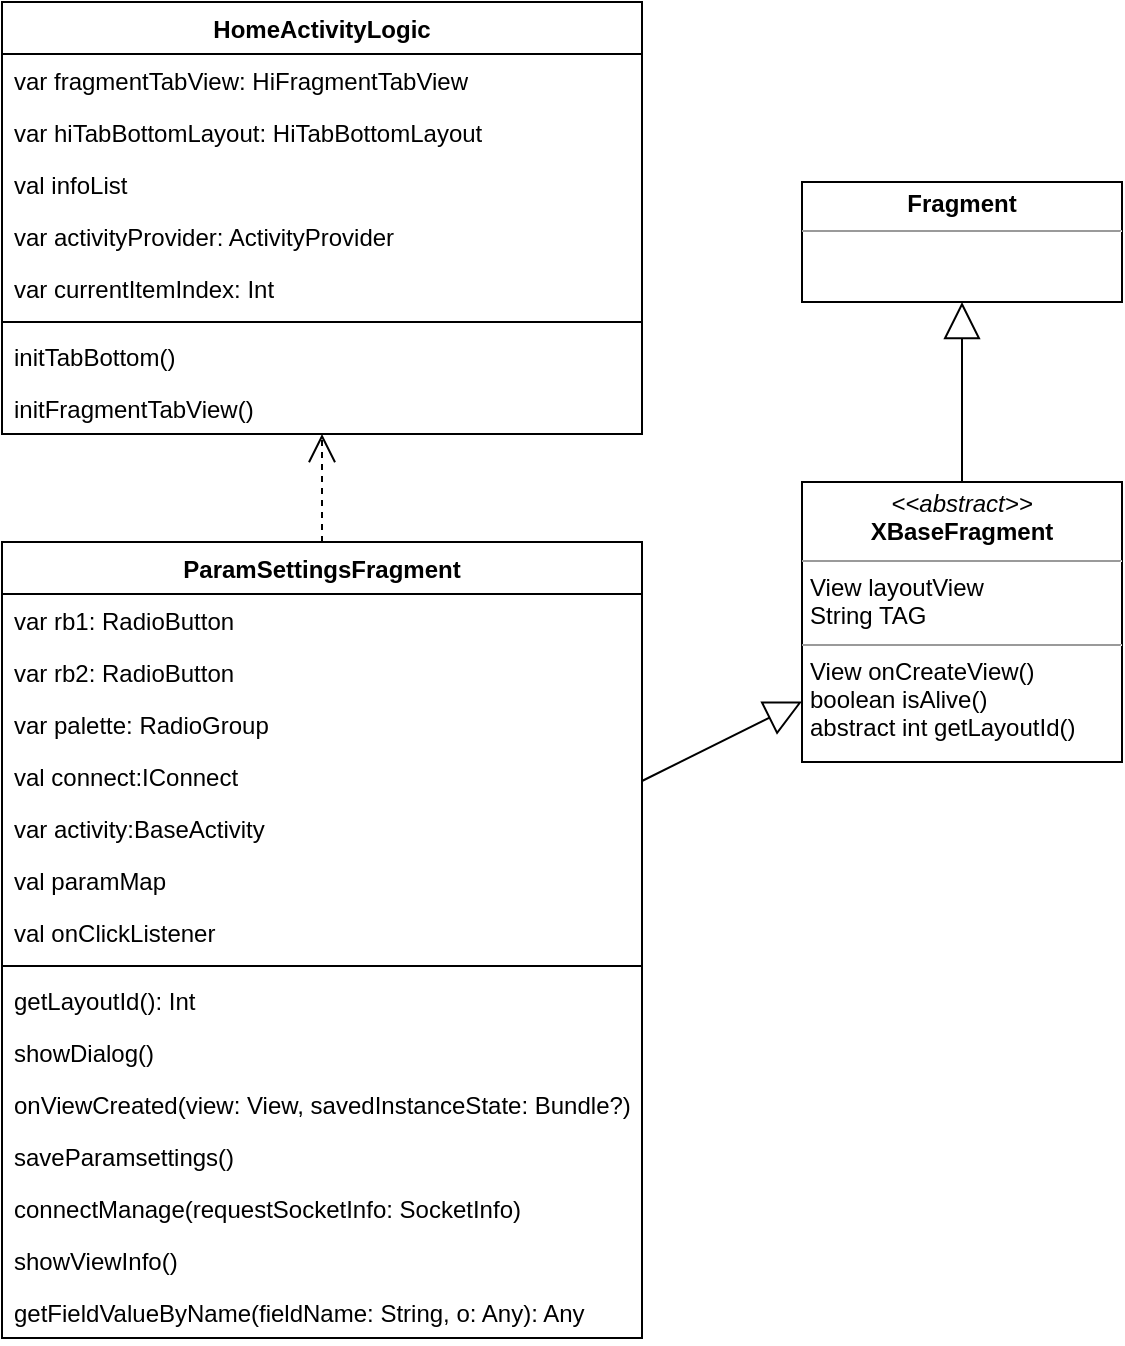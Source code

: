 <mxfile version="13.10.8" type="github">
  <diagram id="C5RBs43oDa-KdzZeNtuy" name="Page-1">
    <mxGraphModel dx="813" dy="1604" grid="1" gridSize="10" guides="1" tooltips="1" connect="1" arrows="1" fold="1" page="1" pageScale="1" pageWidth="827" pageHeight="1169" math="0" shadow="0">
      <root>
        <mxCell id="WIyWlLk6GJQsqaUBKTNV-0" />
        <mxCell id="WIyWlLk6GJQsqaUBKTNV-1" parent="WIyWlLk6GJQsqaUBKTNV-0" />
        <mxCell id="lFGjN6Wgalc6jDTq9tL_-0" value="ParamSettingsFragment" style="swimlane;fontStyle=1;align=center;verticalAlign=top;childLayout=stackLayout;horizontal=1;startSize=26;horizontalStack=0;resizeParent=1;resizeParentMax=0;resizeLast=0;collapsible=1;marginBottom=0;" vertex="1" parent="WIyWlLk6GJQsqaUBKTNV-1">
          <mxGeometry x="320" y="90" width="320" height="398" as="geometry" />
        </mxCell>
        <mxCell id="lFGjN6Wgalc6jDTq9tL_-1" value="var rb1: RadioButton" style="text;strokeColor=none;fillColor=none;align=left;verticalAlign=top;spacingLeft=4;spacingRight=4;overflow=hidden;rotatable=0;points=[[0,0.5],[1,0.5]];portConstraint=eastwest;" vertex="1" parent="lFGjN6Wgalc6jDTq9tL_-0">
          <mxGeometry y="26" width="320" height="26" as="geometry" />
        </mxCell>
        <mxCell id="lFGjN6Wgalc6jDTq9tL_-4" value="var rb2: RadioButton" style="text;strokeColor=none;fillColor=none;align=left;verticalAlign=top;spacingLeft=4;spacingRight=4;overflow=hidden;rotatable=0;points=[[0,0.5],[1,0.5]];portConstraint=eastwest;" vertex="1" parent="lFGjN6Wgalc6jDTq9tL_-0">
          <mxGeometry y="52" width="320" height="26" as="geometry" />
        </mxCell>
        <mxCell id="lFGjN6Wgalc6jDTq9tL_-5" value="var palette: RadioGroup" style="text;strokeColor=none;fillColor=none;align=left;verticalAlign=top;spacingLeft=4;spacingRight=4;overflow=hidden;rotatable=0;points=[[0,0.5],[1,0.5]];portConstraint=eastwest;" vertex="1" parent="lFGjN6Wgalc6jDTq9tL_-0">
          <mxGeometry y="78" width="320" height="26" as="geometry" />
        </mxCell>
        <mxCell id="lFGjN6Wgalc6jDTq9tL_-6" value="val connect:IConnect" style="text;strokeColor=none;fillColor=none;align=left;verticalAlign=top;spacingLeft=4;spacingRight=4;overflow=hidden;rotatable=0;points=[[0,0.5],[1,0.5]];portConstraint=eastwest;" vertex="1" parent="lFGjN6Wgalc6jDTq9tL_-0">
          <mxGeometry y="104" width="320" height="26" as="geometry" />
        </mxCell>
        <mxCell id="lFGjN6Wgalc6jDTq9tL_-7" value="var activity:BaseActivity" style="text;strokeColor=none;fillColor=none;align=left;verticalAlign=top;spacingLeft=4;spacingRight=4;overflow=hidden;rotatable=0;points=[[0,0.5],[1,0.5]];portConstraint=eastwest;" vertex="1" parent="lFGjN6Wgalc6jDTq9tL_-0">
          <mxGeometry y="130" width="320" height="26" as="geometry" />
        </mxCell>
        <mxCell id="lFGjN6Wgalc6jDTq9tL_-8" value="val paramMap" style="text;strokeColor=none;fillColor=none;align=left;verticalAlign=top;spacingLeft=4;spacingRight=4;overflow=hidden;rotatable=0;points=[[0,0.5],[1,0.5]];portConstraint=eastwest;" vertex="1" parent="lFGjN6Wgalc6jDTq9tL_-0">
          <mxGeometry y="156" width="320" height="26" as="geometry" />
        </mxCell>
        <mxCell id="lFGjN6Wgalc6jDTq9tL_-13" value="val onClickListener" style="text;strokeColor=none;fillColor=none;align=left;verticalAlign=top;spacingLeft=4;spacingRight=4;overflow=hidden;rotatable=0;points=[[0,0.5],[1,0.5]];portConstraint=eastwest;" vertex="1" parent="lFGjN6Wgalc6jDTq9tL_-0">
          <mxGeometry y="182" width="320" height="26" as="geometry" />
        </mxCell>
        <mxCell id="lFGjN6Wgalc6jDTq9tL_-2" value="" style="line;strokeWidth=1;fillColor=none;align=left;verticalAlign=middle;spacingTop=-1;spacingLeft=3;spacingRight=3;rotatable=0;labelPosition=right;points=[];portConstraint=eastwest;" vertex="1" parent="lFGjN6Wgalc6jDTq9tL_-0">
          <mxGeometry y="208" width="320" height="8" as="geometry" />
        </mxCell>
        <mxCell id="lFGjN6Wgalc6jDTq9tL_-3" value="getLayoutId(): Int" style="text;strokeColor=none;fillColor=none;align=left;verticalAlign=top;spacingLeft=4;spacingRight=4;overflow=hidden;rotatable=0;points=[[0,0.5],[1,0.5]];portConstraint=eastwest;" vertex="1" parent="lFGjN6Wgalc6jDTq9tL_-0">
          <mxGeometry y="216" width="320" height="26" as="geometry" />
        </mxCell>
        <mxCell id="lFGjN6Wgalc6jDTq9tL_-10" value="showDialog()" style="text;strokeColor=none;fillColor=none;align=left;verticalAlign=top;spacingLeft=4;spacingRight=4;overflow=hidden;rotatable=0;points=[[0,0.5],[1,0.5]];portConstraint=eastwest;" vertex="1" parent="lFGjN6Wgalc6jDTq9tL_-0">
          <mxGeometry y="242" width="320" height="26" as="geometry" />
        </mxCell>
        <mxCell id="lFGjN6Wgalc6jDTq9tL_-11" value="onViewCreated(view: View, savedInstanceState: Bundle?)" style="text;strokeColor=none;fillColor=none;align=left;verticalAlign=top;spacingLeft=4;spacingRight=4;overflow=hidden;rotatable=0;points=[[0,0.5],[1,0.5]];portConstraint=eastwest;" vertex="1" parent="lFGjN6Wgalc6jDTq9tL_-0">
          <mxGeometry y="268" width="320" height="26" as="geometry" />
        </mxCell>
        <mxCell id="lFGjN6Wgalc6jDTq9tL_-12" value="saveParamsettings()" style="text;strokeColor=none;fillColor=none;align=left;verticalAlign=top;spacingLeft=4;spacingRight=4;overflow=hidden;rotatable=0;points=[[0,0.5],[1,0.5]];portConstraint=eastwest;" vertex="1" parent="lFGjN6Wgalc6jDTq9tL_-0">
          <mxGeometry y="294" width="320" height="26" as="geometry" />
        </mxCell>
        <mxCell id="lFGjN6Wgalc6jDTq9tL_-14" value="connectManage(requestSocketInfo: SocketInfo)" style="text;strokeColor=none;fillColor=none;align=left;verticalAlign=top;spacingLeft=4;spacingRight=4;overflow=hidden;rotatable=0;points=[[0,0.5],[1,0.5]];portConstraint=eastwest;" vertex="1" parent="lFGjN6Wgalc6jDTq9tL_-0">
          <mxGeometry y="320" width="320" height="26" as="geometry" />
        </mxCell>
        <mxCell id="lFGjN6Wgalc6jDTq9tL_-15" value="showViewInfo()" style="text;strokeColor=none;fillColor=none;align=left;verticalAlign=top;spacingLeft=4;spacingRight=4;overflow=hidden;rotatable=0;points=[[0,0.5],[1,0.5]];portConstraint=eastwest;" vertex="1" parent="lFGjN6Wgalc6jDTq9tL_-0">
          <mxGeometry y="346" width="320" height="26" as="geometry" />
        </mxCell>
        <mxCell id="lFGjN6Wgalc6jDTq9tL_-16" value="getFieldValueByName(fieldName: String, o: Any): Any" style="text;strokeColor=none;fillColor=none;align=left;verticalAlign=top;spacingLeft=4;spacingRight=4;overflow=hidden;rotatable=0;points=[[0,0.5],[1,0.5]];portConstraint=eastwest;" vertex="1" parent="lFGjN6Wgalc6jDTq9tL_-0">
          <mxGeometry y="372" width="320" height="26" as="geometry" />
        </mxCell>
        <mxCell id="lFGjN6Wgalc6jDTq9tL_-17" value="&lt;p style=&quot;margin: 0px ; margin-top: 4px ; text-align: center&quot;&gt;&lt;i&gt;&amp;lt;&amp;lt;abstract&amp;gt;&amp;gt;&lt;/i&gt;&lt;br&gt;&lt;b&gt;XBaseFragment&lt;/b&gt;&lt;br&gt;&lt;/p&gt;&lt;hr size=&quot;1&quot;&gt;&lt;p style=&quot;margin: 0px ; margin-left: 4px&quot;&gt;View layoutView&lt;br&gt;String TAG&lt;/p&gt;&lt;hr size=&quot;1&quot;&gt;&lt;p style=&quot;margin: 0px ; margin-left: 4px&quot;&gt;View onCreateView()&lt;br&gt;boolean isAlive()&lt;/p&gt;&lt;p style=&quot;margin: 0px ; margin-left: 4px&quot;&gt;abstract int getLayoutId()&lt;br&gt;&lt;/p&gt;" style="verticalAlign=top;align=left;overflow=fill;fontSize=12;fontFamily=Helvetica;html=1;" vertex="1" parent="WIyWlLk6GJQsqaUBKTNV-1">
          <mxGeometry x="720" y="60" width="160" height="140" as="geometry" />
        </mxCell>
        <mxCell id="lFGjN6Wgalc6jDTq9tL_-18" value="" style="endArrow=block;endSize=16;endFill=0;html=1;" edge="1" parent="WIyWlLk6GJQsqaUBKTNV-1" source="lFGjN6Wgalc6jDTq9tL_-0" target="lFGjN6Wgalc6jDTq9tL_-17">
          <mxGeometry width="160" relative="1" as="geometry">
            <mxPoint x="270" y="70" as="sourcePoint" />
            <mxPoint x="430" y="70" as="targetPoint" />
          </mxGeometry>
        </mxCell>
        <mxCell id="lFGjN6Wgalc6jDTq9tL_-19" value="HomeActivityLogic" style="swimlane;fontStyle=1;align=center;verticalAlign=top;childLayout=stackLayout;horizontal=1;startSize=26;horizontalStack=0;resizeParent=1;resizeParentMax=0;resizeLast=0;collapsible=1;marginBottom=0;" vertex="1" parent="WIyWlLk6GJQsqaUBKTNV-1">
          <mxGeometry x="320" y="-180" width="320" height="216" as="geometry" />
        </mxCell>
        <mxCell id="lFGjN6Wgalc6jDTq9tL_-20" value="var fragmentTabView: HiFragmentTabView" style="text;strokeColor=none;fillColor=none;align=left;verticalAlign=top;spacingLeft=4;spacingRight=4;overflow=hidden;rotatable=0;points=[[0,0.5],[1,0.5]];portConstraint=eastwest;" vertex="1" parent="lFGjN6Wgalc6jDTq9tL_-19">
          <mxGeometry y="26" width="320" height="26" as="geometry" />
        </mxCell>
        <mxCell id="lFGjN6Wgalc6jDTq9tL_-21" value="var hiTabBottomLayout: HiTabBottomLayout" style="text;strokeColor=none;fillColor=none;align=left;verticalAlign=top;spacingLeft=4;spacingRight=4;overflow=hidden;rotatable=0;points=[[0,0.5],[1,0.5]];portConstraint=eastwest;" vertex="1" parent="lFGjN6Wgalc6jDTq9tL_-19">
          <mxGeometry y="52" width="320" height="26" as="geometry" />
        </mxCell>
        <mxCell id="lFGjN6Wgalc6jDTq9tL_-22" value="val infoList" style="text;strokeColor=none;fillColor=none;align=left;verticalAlign=top;spacingLeft=4;spacingRight=4;overflow=hidden;rotatable=0;points=[[0,0.5],[1,0.5]];portConstraint=eastwest;" vertex="1" parent="lFGjN6Wgalc6jDTq9tL_-19">
          <mxGeometry y="78" width="320" height="26" as="geometry" />
        </mxCell>
        <mxCell id="lFGjN6Wgalc6jDTq9tL_-23" value="var activityProvider: ActivityProvider" style="text;strokeColor=none;fillColor=none;align=left;verticalAlign=top;spacingLeft=4;spacingRight=4;overflow=hidden;rotatable=0;points=[[0,0.5],[1,0.5]];portConstraint=eastwest;" vertex="1" parent="lFGjN6Wgalc6jDTq9tL_-19">
          <mxGeometry y="104" width="320" height="26" as="geometry" />
        </mxCell>
        <mxCell id="lFGjN6Wgalc6jDTq9tL_-24" value="var currentItemIndex: Int" style="text;strokeColor=none;fillColor=none;align=left;verticalAlign=top;spacingLeft=4;spacingRight=4;overflow=hidden;rotatable=0;points=[[0,0.5],[1,0.5]];portConstraint=eastwest;" vertex="1" parent="lFGjN6Wgalc6jDTq9tL_-19">
          <mxGeometry y="130" width="320" height="26" as="geometry" />
        </mxCell>
        <mxCell id="lFGjN6Wgalc6jDTq9tL_-25" value="" style="line;strokeWidth=1;fillColor=none;align=left;verticalAlign=middle;spacingTop=-1;spacingLeft=3;spacingRight=3;rotatable=0;labelPosition=right;points=[];portConstraint=eastwest;" vertex="1" parent="lFGjN6Wgalc6jDTq9tL_-19">
          <mxGeometry y="156" width="320" height="8" as="geometry" />
        </mxCell>
        <mxCell id="lFGjN6Wgalc6jDTq9tL_-26" value="initTabBottom()" style="text;strokeColor=none;fillColor=none;align=left;verticalAlign=top;spacingLeft=4;spacingRight=4;overflow=hidden;rotatable=0;points=[[0,0.5],[1,0.5]];portConstraint=eastwest;" vertex="1" parent="lFGjN6Wgalc6jDTq9tL_-19">
          <mxGeometry y="164" width="320" height="26" as="geometry" />
        </mxCell>
        <mxCell id="lFGjN6Wgalc6jDTq9tL_-27" value="initFragmentTabView()" style="text;strokeColor=none;fillColor=none;align=left;verticalAlign=top;spacingLeft=4;spacingRight=4;overflow=hidden;rotatable=0;points=[[0,0.5],[1,0.5]];portConstraint=eastwest;" vertex="1" parent="lFGjN6Wgalc6jDTq9tL_-19">
          <mxGeometry y="190" width="320" height="26" as="geometry" />
        </mxCell>
        <mxCell id="lFGjN6Wgalc6jDTq9tL_-31" value="&lt;p style=&quot;margin: 0px ; margin-top: 4px ; text-align: center&quot;&gt;&lt;b&gt;Fragment&lt;/b&gt;&lt;br&gt;&lt;/p&gt;&lt;hr size=&quot;1&quot;&gt;&lt;div style=&quot;height: 2px&quot;&gt;&lt;/div&gt;" style="verticalAlign=top;align=left;overflow=fill;fontSize=12;fontFamily=Helvetica;html=1;" vertex="1" parent="WIyWlLk6GJQsqaUBKTNV-1">
          <mxGeometry x="720" y="-90" width="160" height="60" as="geometry" />
        </mxCell>
        <mxCell id="lFGjN6Wgalc6jDTq9tL_-32" value="" style="endArrow=block;endSize=16;endFill=0;html=1;" edge="1" parent="WIyWlLk6GJQsqaUBKTNV-1" source="lFGjN6Wgalc6jDTq9tL_-17" target="lFGjN6Wgalc6jDTq9tL_-31">
          <mxGeometry width="160" relative="1" as="geometry">
            <mxPoint x="680" y="30" as="sourcePoint" />
            <mxPoint x="840" y="30" as="targetPoint" />
          </mxGeometry>
        </mxCell>
        <mxCell id="lFGjN6Wgalc6jDTq9tL_-33" value="" style="endArrow=open;endSize=12;dashed=1;html=1;" edge="1" parent="WIyWlLk6GJQsqaUBKTNV-1" source="lFGjN6Wgalc6jDTq9tL_-0" target="lFGjN6Wgalc6jDTq9tL_-19">
          <mxGeometry width="160" relative="1" as="geometry">
            <mxPoint x="210" y="160" as="sourcePoint" />
            <mxPoint x="370" y="160" as="targetPoint" />
          </mxGeometry>
        </mxCell>
      </root>
    </mxGraphModel>
  </diagram>
</mxfile>
